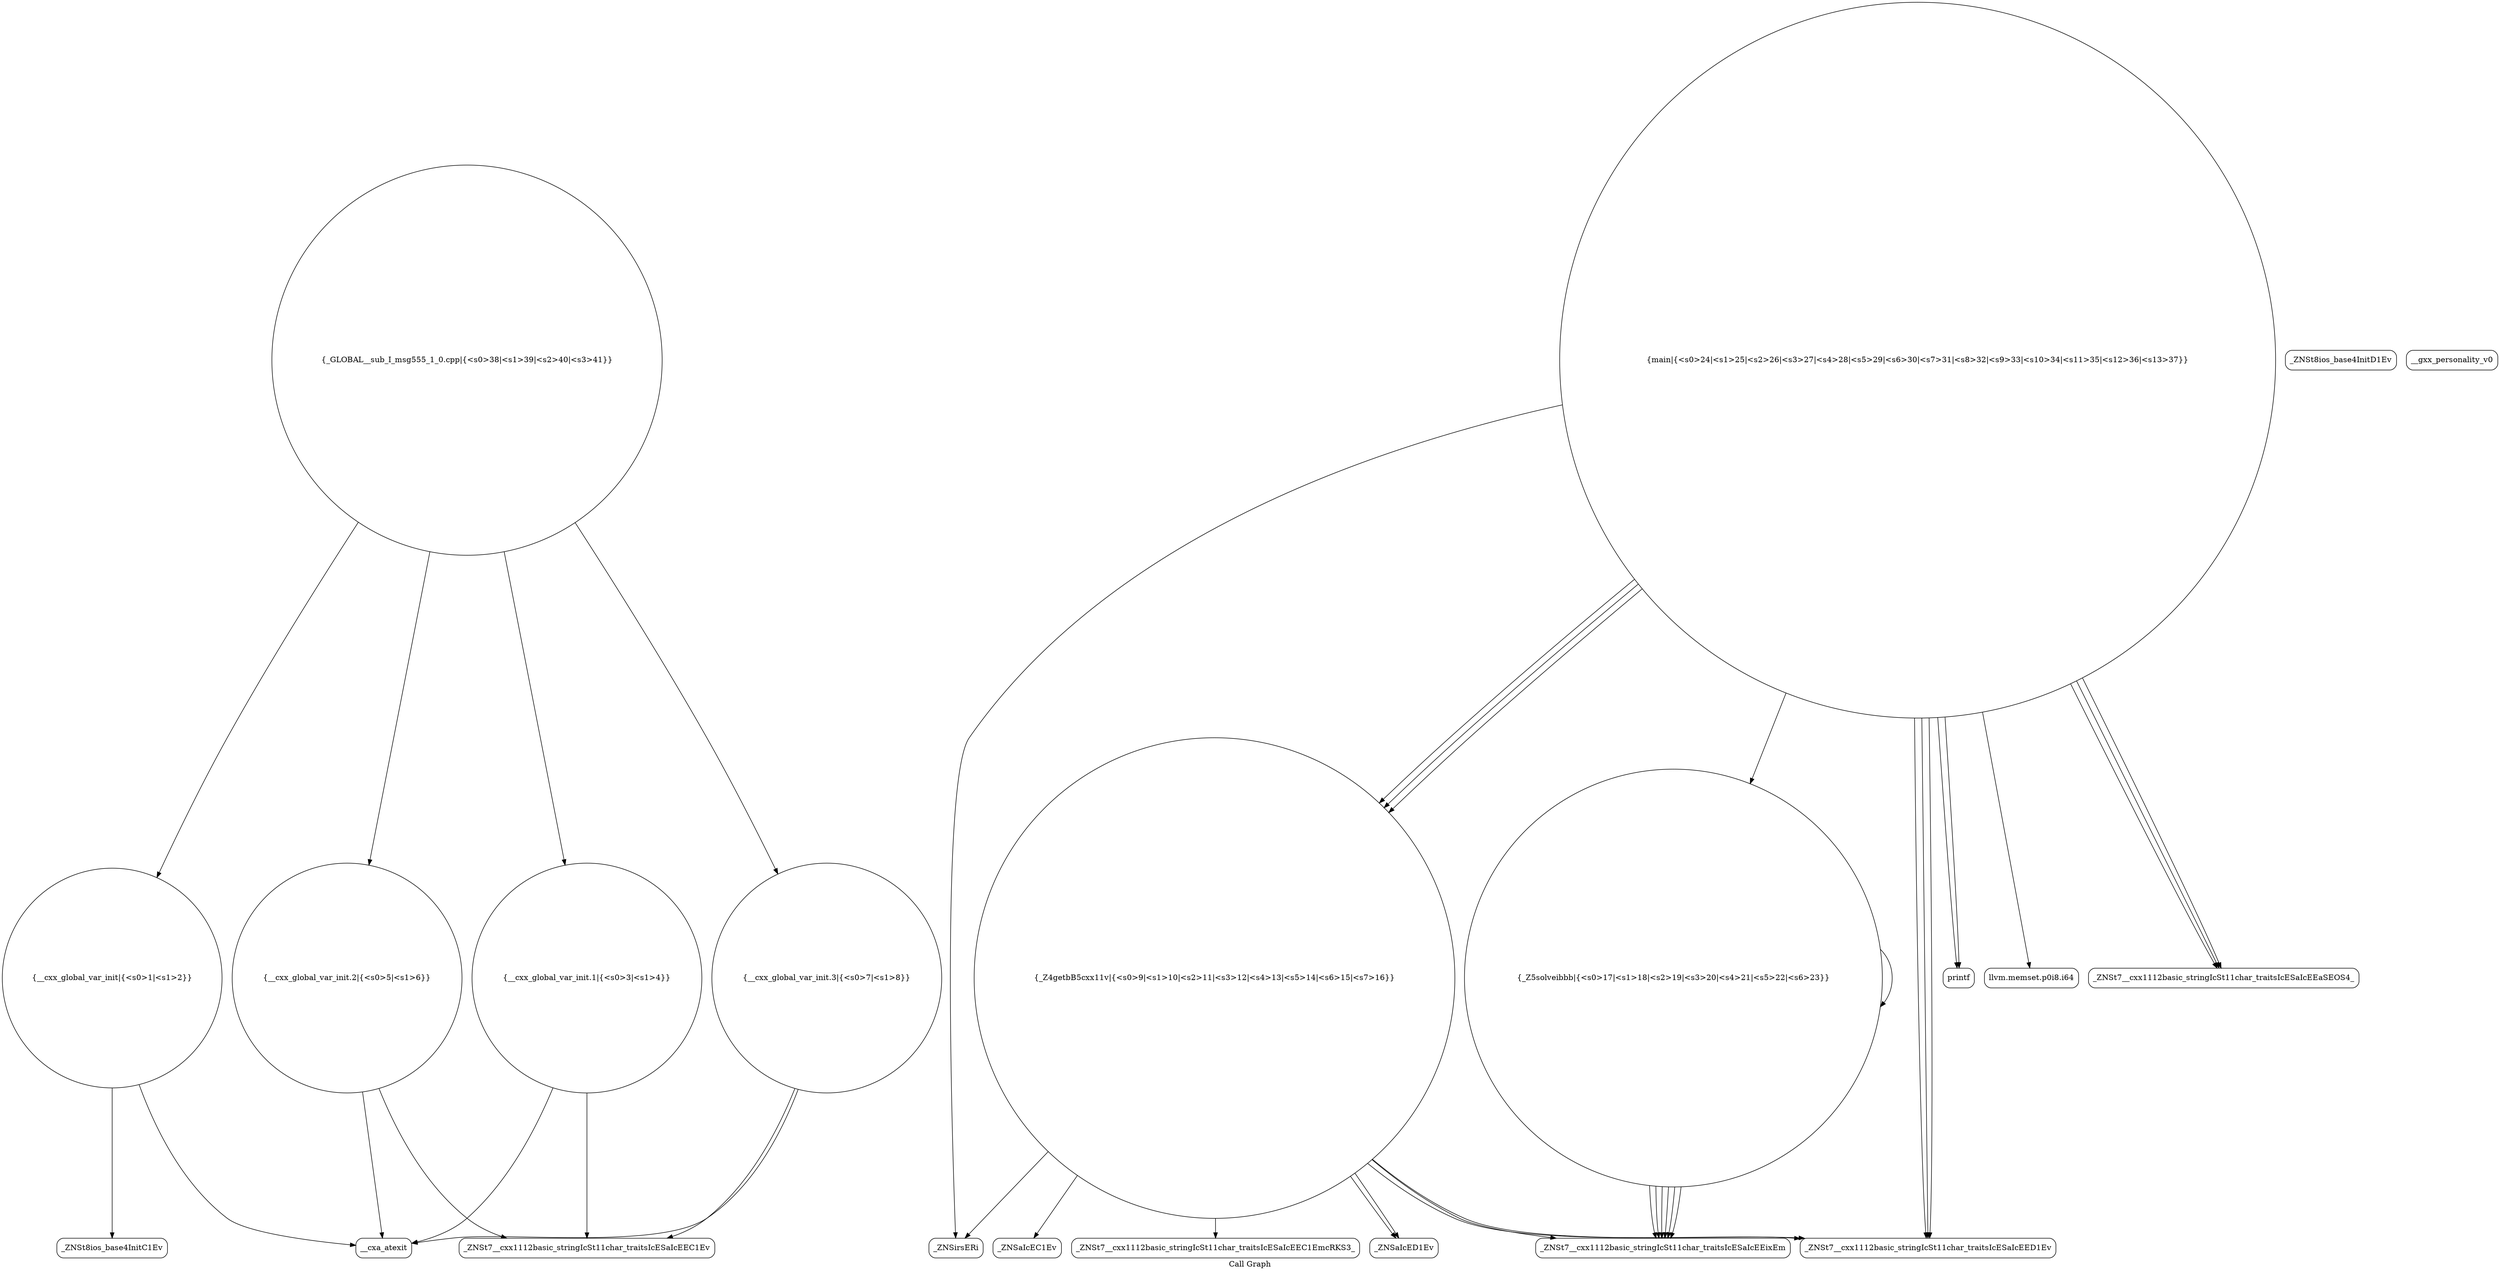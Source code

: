 digraph "Call Graph" {
	label="Call Graph";

	Node0x55b1eab5e250 [shape=record,shape=circle,label="{__cxx_global_var_init|{<s0>1|<s1>2}}"];
	Node0x55b1eab5e250:s0 -> Node0x55b1eab5e6e0[color=black];
	Node0x55b1eab5e250:s1 -> Node0x55b1eab5e7e0[color=black];
	Node0x55b1eab5e9e0 [shape=record,shape=circle,label="{__cxx_global_var_init.2|{<s0>5|<s1>6}}"];
	Node0x55b1eab5e9e0:s0 -> Node0x55b1eab5e8e0[color=black];
	Node0x55b1eab5e9e0:s1 -> Node0x55b1eab5e7e0[color=black];
	Node0x55b1eab5ed60 [shape=record,shape=Mrecord,label="{_ZNSirsERi}"];
	Node0x55b1eab5f0e0 [shape=record,shape=circle,label="{_GLOBAL__sub_I_msg555_1_0.cpp|{<s0>38|<s1>39|<s2>40|<s3>41}}"];
	Node0x55b1eab5f0e0:s0 -> Node0x55b1eab5e250[color=black];
	Node0x55b1eab5f0e0:s1 -> Node0x55b1eab5e860[color=black];
	Node0x55b1eab5f0e0:s2 -> Node0x55b1eab5e9e0[color=black];
	Node0x55b1eab5f0e0:s3 -> Node0x55b1eab5ea60[color=black];
	Node0x55b1eab5e760 [shape=record,shape=Mrecord,label="{_ZNSt8ios_base4InitD1Ev}"];
	Node0x55b1eab5eae0 [shape=record,shape=circle,label="{_Z4getbB5cxx11v|{<s0>9|<s1>10|<s2>11|<s3>12|<s4>13|<s5>14|<s6>15|<s7>16}}"];
	Node0x55b1eab5eae0:s0 -> Node0x55b1eab5eb60[color=black];
	Node0x55b1eab5eae0:s1 -> Node0x55b1eab5ebe0[color=black];
	Node0x55b1eab5eae0:s2 -> Node0x55b1eab5ece0[color=black];
	Node0x55b1eab5eae0:s3 -> Node0x55b1eab5ed60[color=black];
	Node0x55b1eab5eae0:s4 -> Node0x55b1eab5ede0[color=black];
	Node0x55b1eab5eae0:s5 -> Node0x55b1eab5ece0[color=black];
	Node0x55b1eab5eae0:s6 -> Node0x55b1eab5e960[color=black];
	Node0x55b1eab5eae0:s7 -> Node0x55b1eab5e960[color=black];
	Node0x55b1eab5ee60 [shape=record,shape=circle,label="{_Z5solveibbb|{<s0>17|<s1>18|<s2>19|<s3>20|<s4>21|<s5>22|<s6>23}}"];
	Node0x55b1eab5ee60:s0 -> Node0x55b1eab5ede0[color=black];
	Node0x55b1eab5ee60:s1 -> Node0x55b1eab5ede0[color=black];
	Node0x55b1eab5ee60:s2 -> Node0x55b1eab5ede0[color=black];
	Node0x55b1eab5ee60:s3 -> Node0x55b1eab5ede0[color=black];
	Node0x55b1eab5ee60:s4 -> Node0x55b1eab5ede0[color=black];
	Node0x55b1eab5ee60:s5 -> Node0x55b1eab5ede0[color=black];
	Node0x55b1eab5ee60:s6 -> Node0x55b1eab5ee60[color=black];
	Node0x55b1eab5e860 [shape=record,shape=circle,label="{__cxx_global_var_init.1|{<s0>3|<s1>4}}"];
	Node0x55b1eab5e860:s0 -> Node0x55b1eab5e8e0[color=black];
	Node0x55b1eab5e860:s1 -> Node0x55b1eab5e7e0[color=black];
	Node0x55b1eab5ebe0 [shape=record,shape=Mrecord,label="{_ZNSt7__cxx1112basic_stringIcSt11char_traitsIcESaIcEEC1EmcRKS3_}"];
	Node0x55b1eab5ef60 [shape=record,shape=Mrecord,label="{printf}"];
	Node0x55b1eab5e960 [shape=record,shape=Mrecord,label="{_ZNSt7__cxx1112basic_stringIcSt11char_traitsIcESaIcEED1Ev}"];
	Node0x55b1eab5ece0 [shape=record,shape=Mrecord,label="{_ZNSaIcED1Ev}"];
	Node0x55b1eab5f060 [shape=record,shape=Mrecord,label="{llvm.memset.p0i8.i64}"];
	Node0x55b1eab5e6e0 [shape=record,shape=Mrecord,label="{_ZNSt8ios_base4InitC1Ev}"];
	Node0x55b1eab5ea60 [shape=record,shape=circle,label="{__cxx_global_var_init.3|{<s0>7|<s1>8}}"];
	Node0x55b1eab5ea60:s0 -> Node0x55b1eab5e8e0[color=black];
	Node0x55b1eab5ea60:s1 -> Node0x55b1eab5e7e0[color=black];
	Node0x55b1eab5ede0 [shape=record,shape=Mrecord,label="{_ZNSt7__cxx1112basic_stringIcSt11char_traitsIcESaIcEEixEm}"];
	Node0x55b1eab5e7e0 [shape=record,shape=Mrecord,label="{__cxa_atexit}"];
	Node0x55b1eab5eb60 [shape=record,shape=Mrecord,label="{_ZNSaIcEC1Ev}"];
	Node0x55b1eab5eee0 [shape=record,shape=circle,label="{main|{<s0>24|<s1>25|<s2>26|<s3>27|<s4>28|<s5>29|<s6>30|<s7>31|<s8>32|<s9>33|<s10>34|<s11>35|<s12>36|<s13>37}}"];
	Node0x55b1eab5eee0:s0 -> Node0x55b1eab5ed60[color=black];
	Node0x55b1eab5eee0:s1 -> Node0x55b1eab5ef60[color=black];
	Node0x55b1eab5eee0:s2 -> Node0x55b1eab5eae0[color=black];
	Node0x55b1eab5eee0:s3 -> Node0x55b1eab5efe0[color=black];
	Node0x55b1eab5eee0:s4 -> Node0x55b1eab5e960[color=black];
	Node0x55b1eab5eee0:s5 -> Node0x55b1eab5eae0[color=black];
	Node0x55b1eab5eee0:s6 -> Node0x55b1eab5efe0[color=black];
	Node0x55b1eab5eee0:s7 -> Node0x55b1eab5e960[color=black];
	Node0x55b1eab5eee0:s8 -> Node0x55b1eab5eae0[color=black];
	Node0x55b1eab5eee0:s9 -> Node0x55b1eab5efe0[color=black];
	Node0x55b1eab5eee0:s10 -> Node0x55b1eab5e960[color=black];
	Node0x55b1eab5eee0:s11 -> Node0x55b1eab5f060[color=black];
	Node0x55b1eab5eee0:s12 -> Node0x55b1eab5ee60[color=black];
	Node0x55b1eab5eee0:s13 -> Node0x55b1eab5ef60[color=black];
	Node0x55b1eab5e8e0 [shape=record,shape=Mrecord,label="{_ZNSt7__cxx1112basic_stringIcSt11char_traitsIcESaIcEEC1Ev}"];
	Node0x55b1eab5ec60 [shape=record,shape=Mrecord,label="{__gxx_personality_v0}"];
	Node0x55b1eab5efe0 [shape=record,shape=Mrecord,label="{_ZNSt7__cxx1112basic_stringIcSt11char_traitsIcESaIcEEaSEOS4_}"];
}
